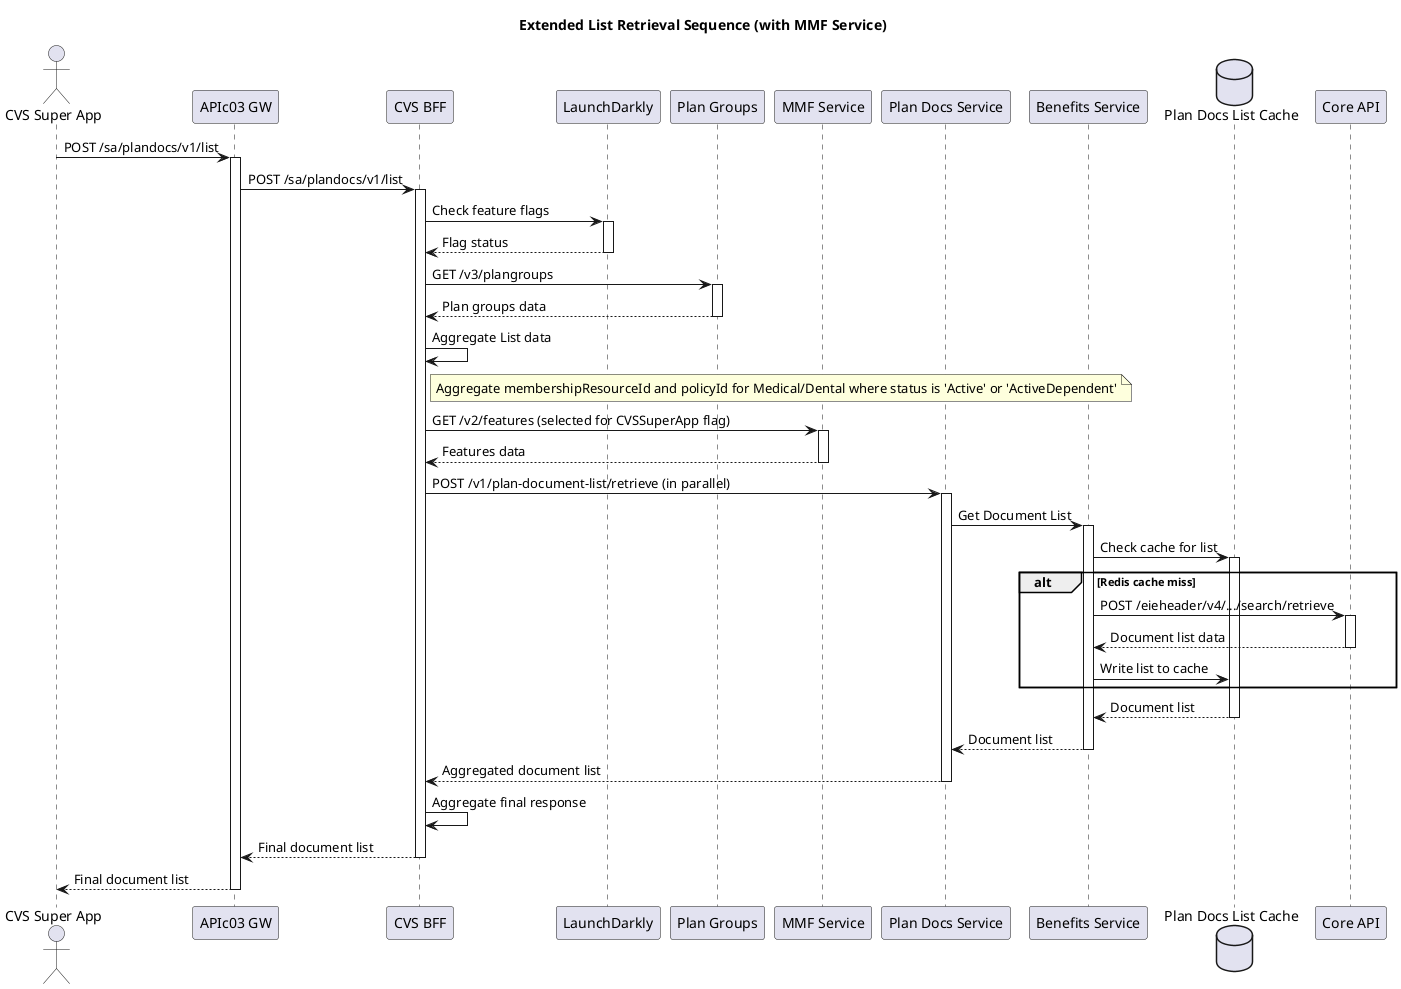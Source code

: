 @startuml
title Extended List Retrieval Sequence (with MMF Service)

actor "CVS Super App" as Client
participant "APIc03 GW" as GW
participant "CVS BFF" as BFF
participant LaunchDarkly
participant "Plan Groups" as PlanGroups
participant "MMF Service" as MMF
participant "Plan Docs Service" as PDS
participant "Benefits Service" as BenefitsSvc
database "Plan Docs List Cache" as Redis
participant "Core API" as CoreAPI

Client -> GW: POST /sa/plandocs/v1/list
activate GW
GW -> BFF: POST /sa/plandocs/v1/list
activate BFF

BFF -> LaunchDarkly: Check feature flags
activate LaunchDarkly
LaunchDarkly --> BFF: Flag status
deactivate LaunchDarkly

BFF -> PlanGroups: GET /v3/plangroups
activate PlanGroups
PlanGroups --> BFF: Plan groups data
deactivate PlanGroups

BFF -> BFF: Aggregate List data
note right of BFF: Aggregate membershipResourceId and policyId for Medical/Dental where status is 'Active' or 'ActiveDependent'

BFF -> MMF: GET /v2/features (selected for CVSSuperApp flag)
activate MMF
MMF --> BFF: Features data
deactivate MMF

BFF -> PDS: POST /v1/plan-document-list/retrieve (in parallel)
activate PDS
PDS -> BenefitsSvc: Get Document List
activate BenefitsSvc
BenefitsSvc -> Redis: Check cache for list
activate Redis

alt Redis cache miss
    BenefitsSvc -> CoreAPI: POST /eieheader/v4/.../search/retrieve
    activate CoreAPI
    CoreAPI --> BenefitsSvc: Document list data
    deactivate CoreAPI
    BenefitsSvc -> Redis: Write list to cache
end

Redis --> BenefitsSvc: Document list
deactivate Redis
BenefitsSvc --> PDS: Document list
deactivate BenefitsSvc
PDS --> BFF: Aggregated document list
deactivate PDS

BFF -> BFF: Aggregate final response
BFF --> GW: Final document list
deactivate BFF
GW --> Client: Final document list
deactivate GW

@enduml